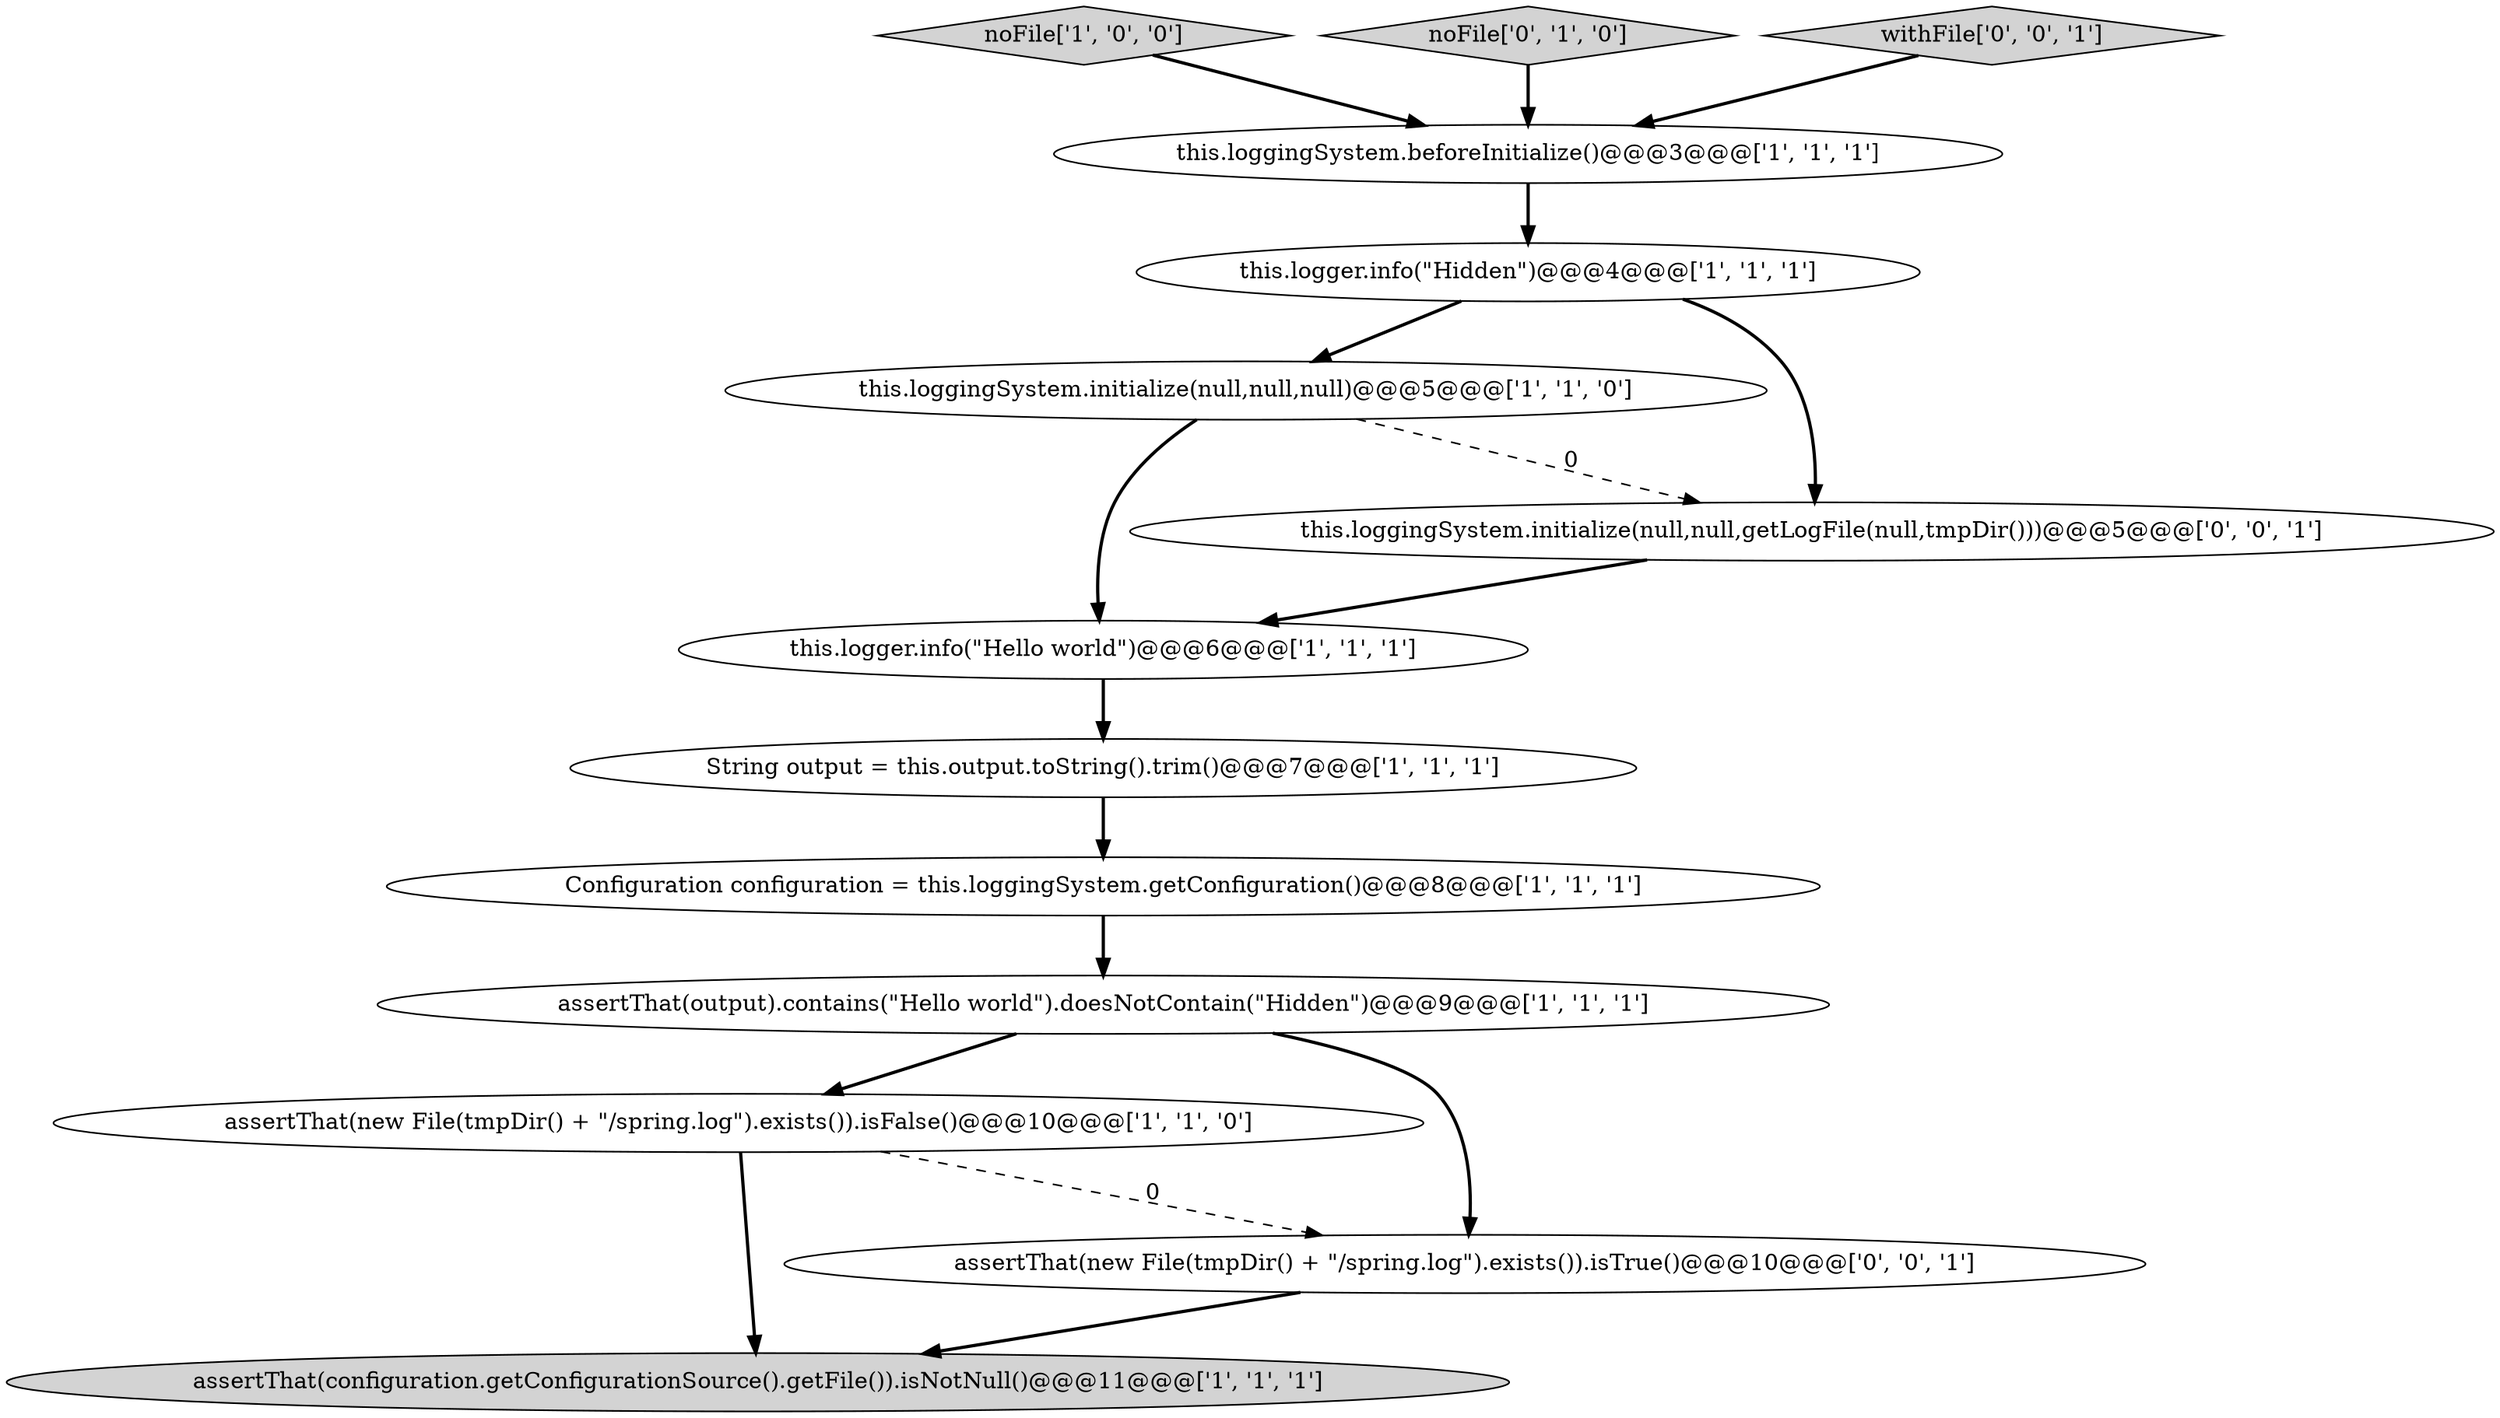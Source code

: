 digraph {
4 [style = filled, label = "this.logger.info(\"Hello world\")@@@6@@@['1', '1', '1']", fillcolor = white, shape = ellipse image = "AAA0AAABBB1BBB"];
8 [style = filled, label = "assertThat(configuration.getConfigurationSource().getFile()).isNotNull()@@@11@@@['1', '1', '1']", fillcolor = lightgray, shape = ellipse image = "AAA0AAABBB1BBB"];
0 [style = filled, label = "this.loggingSystem.initialize(null,null,null)@@@5@@@['1', '1', '0']", fillcolor = white, shape = ellipse image = "AAA0AAABBB1BBB"];
3 [style = filled, label = "this.loggingSystem.beforeInitialize()@@@3@@@['1', '1', '1']", fillcolor = white, shape = ellipse image = "AAA0AAABBB1BBB"];
1 [style = filled, label = "assertThat(new File(tmpDir() + \"/spring.log\").exists()).isFalse()@@@10@@@['1', '1', '0']", fillcolor = white, shape = ellipse image = "AAA0AAABBB1BBB"];
2 [style = filled, label = "noFile['1', '0', '0']", fillcolor = lightgray, shape = diamond image = "AAA0AAABBB1BBB"];
5 [style = filled, label = "String output = this.output.toString().trim()@@@7@@@['1', '1', '1']", fillcolor = white, shape = ellipse image = "AAA0AAABBB1BBB"];
9 [style = filled, label = "assertThat(output).contains(\"Hello world\").doesNotContain(\"Hidden\")@@@9@@@['1', '1', '1']", fillcolor = white, shape = ellipse image = "AAA0AAABBB1BBB"];
11 [style = filled, label = "this.loggingSystem.initialize(null,null,getLogFile(null,tmpDir()))@@@5@@@['0', '0', '1']", fillcolor = white, shape = ellipse image = "AAA0AAABBB3BBB"];
10 [style = filled, label = "noFile['0', '1', '0']", fillcolor = lightgray, shape = diamond image = "AAA0AAABBB2BBB"];
6 [style = filled, label = "Configuration configuration = this.loggingSystem.getConfiguration()@@@8@@@['1', '1', '1']", fillcolor = white, shape = ellipse image = "AAA0AAABBB1BBB"];
13 [style = filled, label = "withFile['0', '0', '1']", fillcolor = lightgray, shape = diamond image = "AAA0AAABBB3BBB"];
7 [style = filled, label = "this.logger.info(\"Hidden\")@@@4@@@['1', '1', '1']", fillcolor = white, shape = ellipse image = "AAA0AAABBB1BBB"];
12 [style = filled, label = "assertThat(new File(tmpDir() + \"/spring.log\").exists()).isTrue()@@@10@@@['0', '0', '1']", fillcolor = white, shape = ellipse image = "AAA0AAABBB3BBB"];
1->12 [style = dashed, label="0"];
10->3 [style = bold, label=""];
7->0 [style = bold, label=""];
7->11 [style = bold, label=""];
9->12 [style = bold, label=""];
1->8 [style = bold, label=""];
0->11 [style = dashed, label="0"];
5->6 [style = bold, label=""];
6->9 [style = bold, label=""];
9->1 [style = bold, label=""];
3->7 [style = bold, label=""];
13->3 [style = bold, label=""];
0->4 [style = bold, label=""];
4->5 [style = bold, label=""];
12->8 [style = bold, label=""];
2->3 [style = bold, label=""];
11->4 [style = bold, label=""];
}

